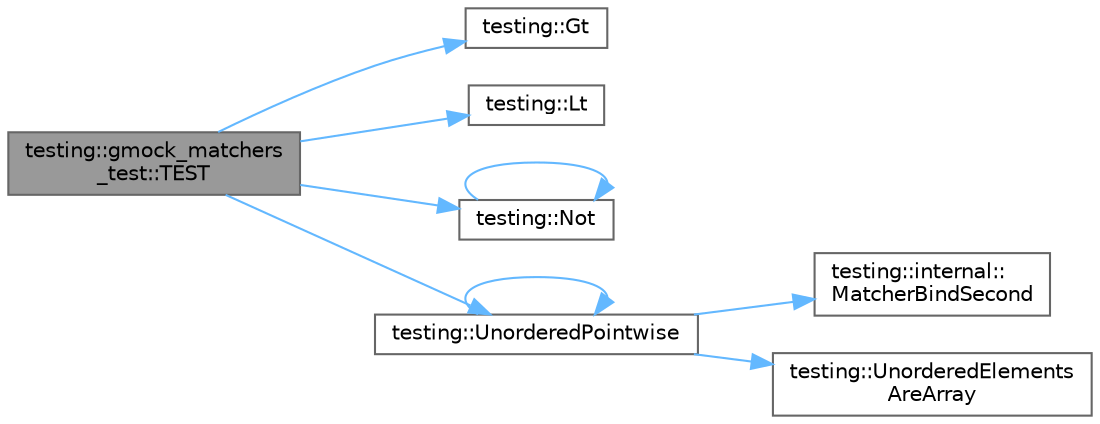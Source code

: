 digraph "testing::gmock_matchers_test::TEST"
{
 // LATEX_PDF_SIZE
  bgcolor="transparent";
  edge [fontname=Helvetica,fontsize=10,labelfontname=Helvetica,labelfontsize=10];
  node [fontname=Helvetica,fontsize=10,shape=box,height=0.2,width=0.4];
  rankdir="LR";
  Node1 [id="Node000001",label="testing::gmock_matchers\l_test::TEST",height=0.2,width=0.4,color="gray40", fillcolor="grey60", style="filled", fontcolor="black",tooltip=" "];
  Node1 -> Node2 [id="edge1_Node000001_Node000002",color="steelblue1",style="solid",tooltip=" "];
  Node2 [id="Node000002",label="testing::Gt",height=0.2,width=0.4,color="grey40", fillcolor="white", style="filled",URL="$namespacetesting.html#a0a7b0045ce646f93c998986a60834975",tooltip=" "];
  Node1 -> Node3 [id="edge2_Node000001_Node000003",color="steelblue1",style="solid",tooltip=" "];
  Node3 [id="Node000003",label="testing::Lt",height=0.2,width=0.4,color="grey40", fillcolor="white", style="filled",URL="$namespacetesting.html#a3b42c618500f30396f6af52f6a97e3d7",tooltip=" "];
  Node1 -> Node4 [id="edge3_Node000001_Node000004",color="steelblue1",style="solid",tooltip=" "];
  Node4 [id="Node000004",label="testing::Not",height=0.2,width=0.4,color="grey40", fillcolor="white", style="filled",URL="$namespacetesting.html#a046b41c01176d2e6812aba3e62c7b50c",tooltip=" "];
  Node4 -> Node4 [id="edge4_Node000004_Node000004",color="steelblue1",style="solid",tooltip=" "];
  Node1 -> Node5 [id="edge5_Node000001_Node000005",color="steelblue1",style="solid",tooltip=" "];
  Node5 [id="Node000005",label="testing::UnorderedPointwise",height=0.2,width=0.4,color="grey40", fillcolor="white", style="filled",URL="$namespacetesting.html#aed0305a5a190a1c5df2f90220c1a237b",tooltip=" "];
  Node5 -> Node6 [id="edge6_Node000005_Node000006",color="steelblue1",style="solid",tooltip=" "];
  Node6 [id="Node000006",label="testing::internal::\lMatcherBindSecond",height=0.2,width=0.4,color="grey40", fillcolor="white", style="filled",URL="$namespacetesting_1_1internal.html#a40f80828d5d3cc778d02155268191a94",tooltip=" "];
  Node5 -> Node7 [id="edge7_Node000005_Node000007",color="steelblue1",style="solid",tooltip=" "];
  Node7 [id="Node000007",label="testing::UnorderedElements\lAreArray",height=0.2,width=0.4,color="grey40", fillcolor="white", style="filled",URL="$namespacetesting.html#acba3ccf891562e2209ddd17722f3b706",tooltip=" "];
  Node5 -> Node5 [id="edge8_Node000005_Node000005",color="steelblue1",style="solid",tooltip=" "];
}
